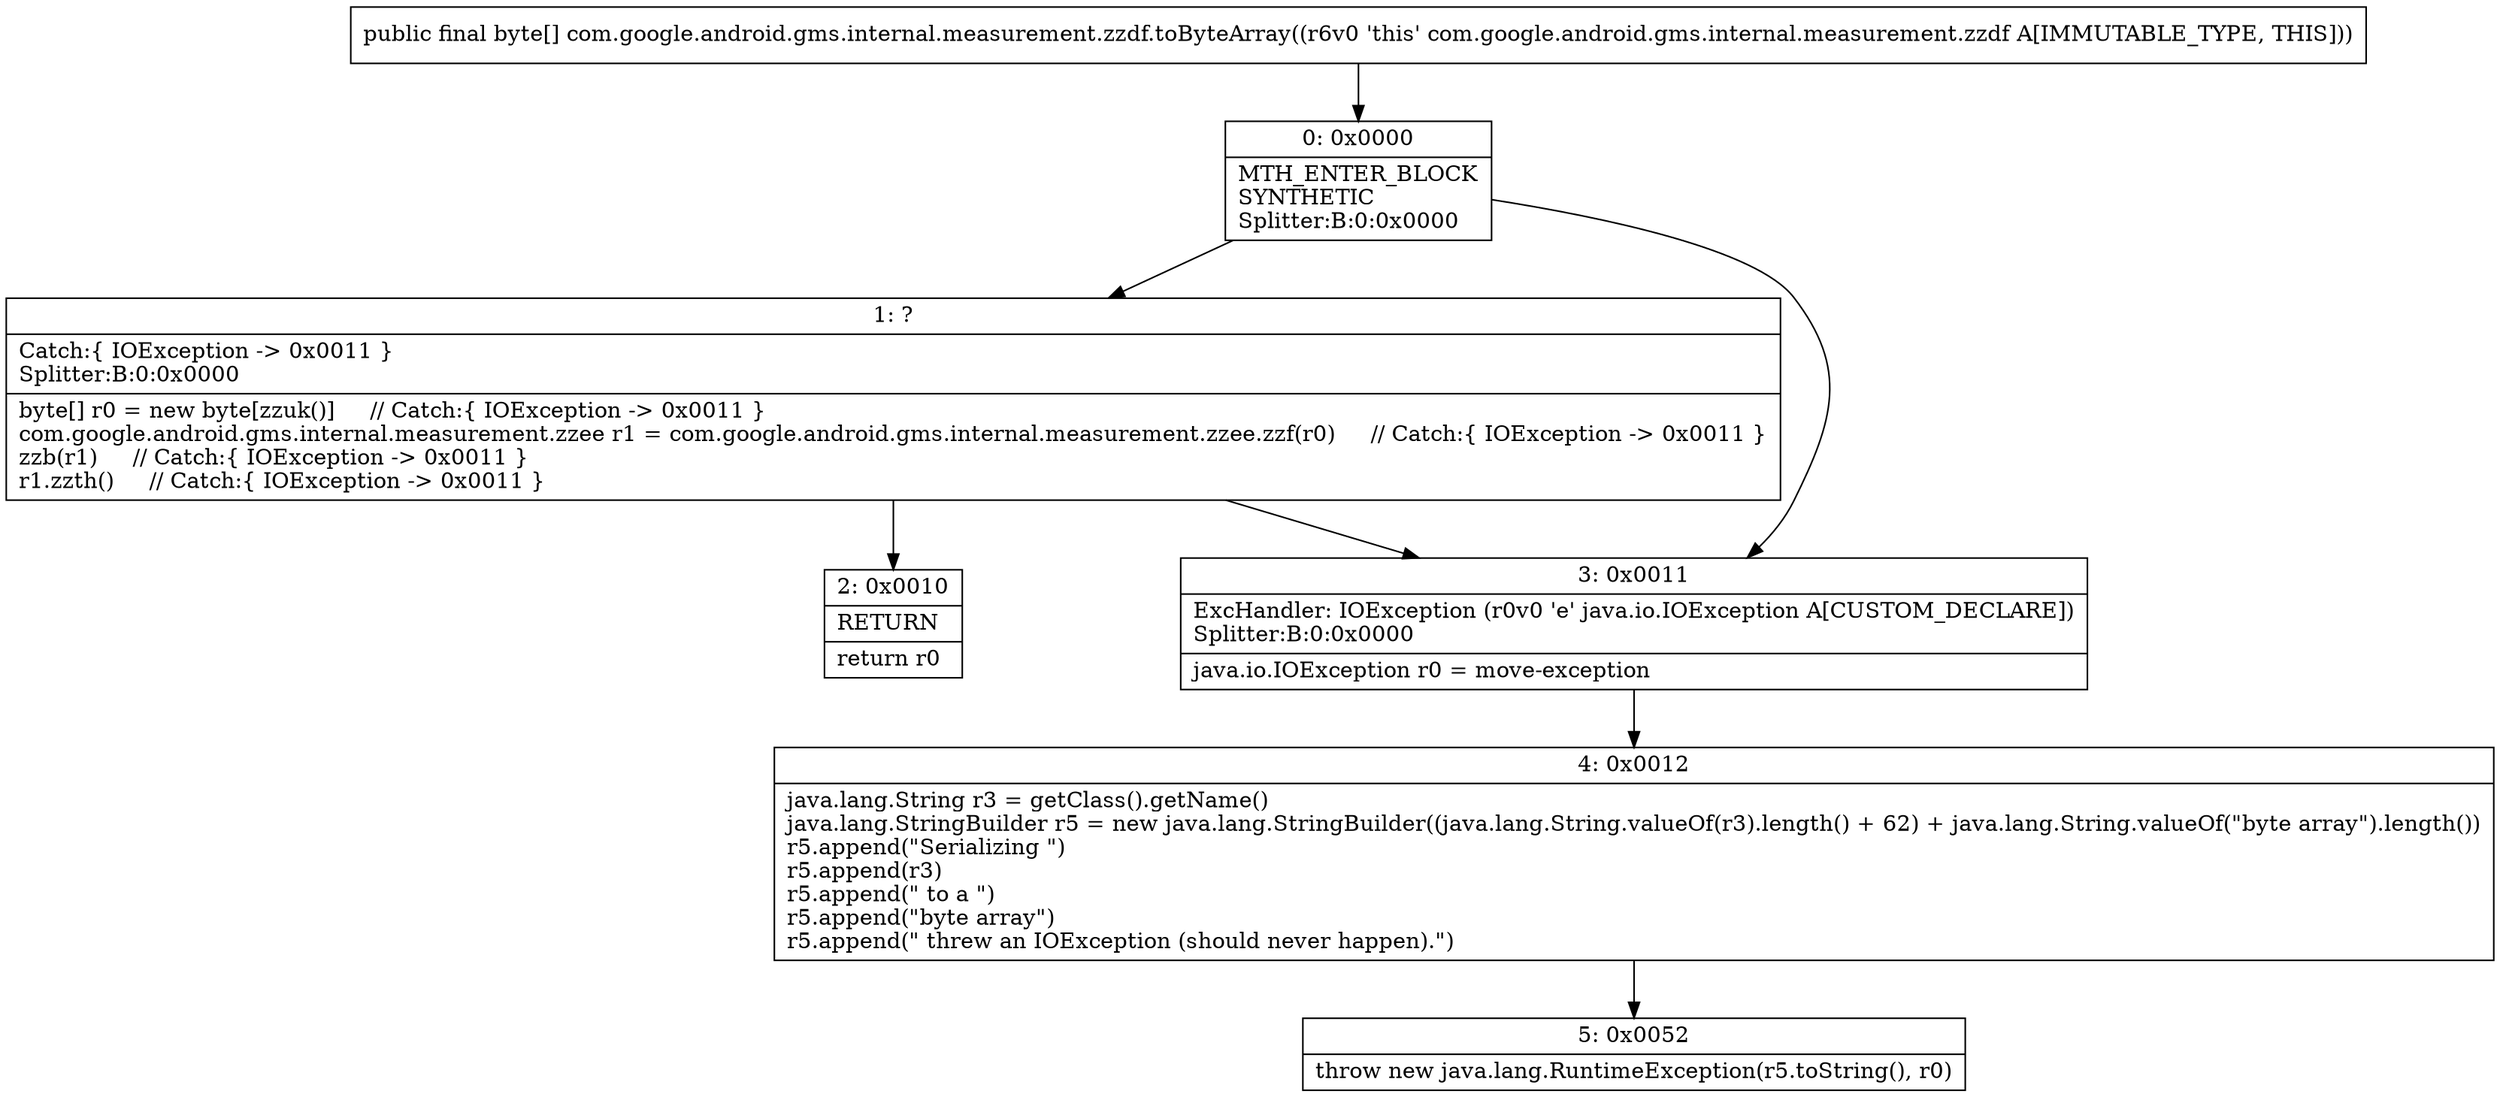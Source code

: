 digraph "CFG forcom.google.android.gms.internal.measurement.zzdf.toByteArray()[B" {
Node_0 [shape=record,label="{0\:\ 0x0000|MTH_ENTER_BLOCK\lSYNTHETIC\lSplitter:B:0:0x0000\l}"];
Node_1 [shape=record,label="{1\:\ ?|Catch:\{ IOException \-\> 0x0011 \}\lSplitter:B:0:0x0000\l|byte[] r0 = new byte[zzuk()]     \/\/ Catch:\{ IOException \-\> 0x0011 \}\lcom.google.android.gms.internal.measurement.zzee r1 = com.google.android.gms.internal.measurement.zzee.zzf(r0)     \/\/ Catch:\{ IOException \-\> 0x0011 \}\lzzb(r1)     \/\/ Catch:\{ IOException \-\> 0x0011 \}\lr1.zzth()     \/\/ Catch:\{ IOException \-\> 0x0011 \}\l}"];
Node_2 [shape=record,label="{2\:\ 0x0010|RETURN\l|return r0\l}"];
Node_3 [shape=record,label="{3\:\ 0x0011|ExcHandler: IOException (r0v0 'e' java.io.IOException A[CUSTOM_DECLARE])\lSplitter:B:0:0x0000\l|java.io.IOException r0 = move\-exception\l}"];
Node_4 [shape=record,label="{4\:\ 0x0012|java.lang.String r3 = getClass().getName()\ljava.lang.StringBuilder r5 = new java.lang.StringBuilder((java.lang.String.valueOf(r3).length() + 62) + java.lang.String.valueOf(\"byte array\").length())\lr5.append(\"Serializing \")\lr5.append(r3)\lr5.append(\" to a \")\lr5.append(\"byte array\")\lr5.append(\" threw an IOException (should never happen).\")\l}"];
Node_5 [shape=record,label="{5\:\ 0x0052|throw new java.lang.RuntimeException(r5.toString(), r0)\l}"];
MethodNode[shape=record,label="{public final byte[] com.google.android.gms.internal.measurement.zzdf.toByteArray((r6v0 'this' com.google.android.gms.internal.measurement.zzdf A[IMMUTABLE_TYPE, THIS])) }"];
MethodNode -> Node_0;
Node_0 -> Node_1;
Node_0 -> Node_3;
Node_1 -> Node_2;
Node_1 -> Node_3;
Node_3 -> Node_4;
Node_4 -> Node_5;
}

